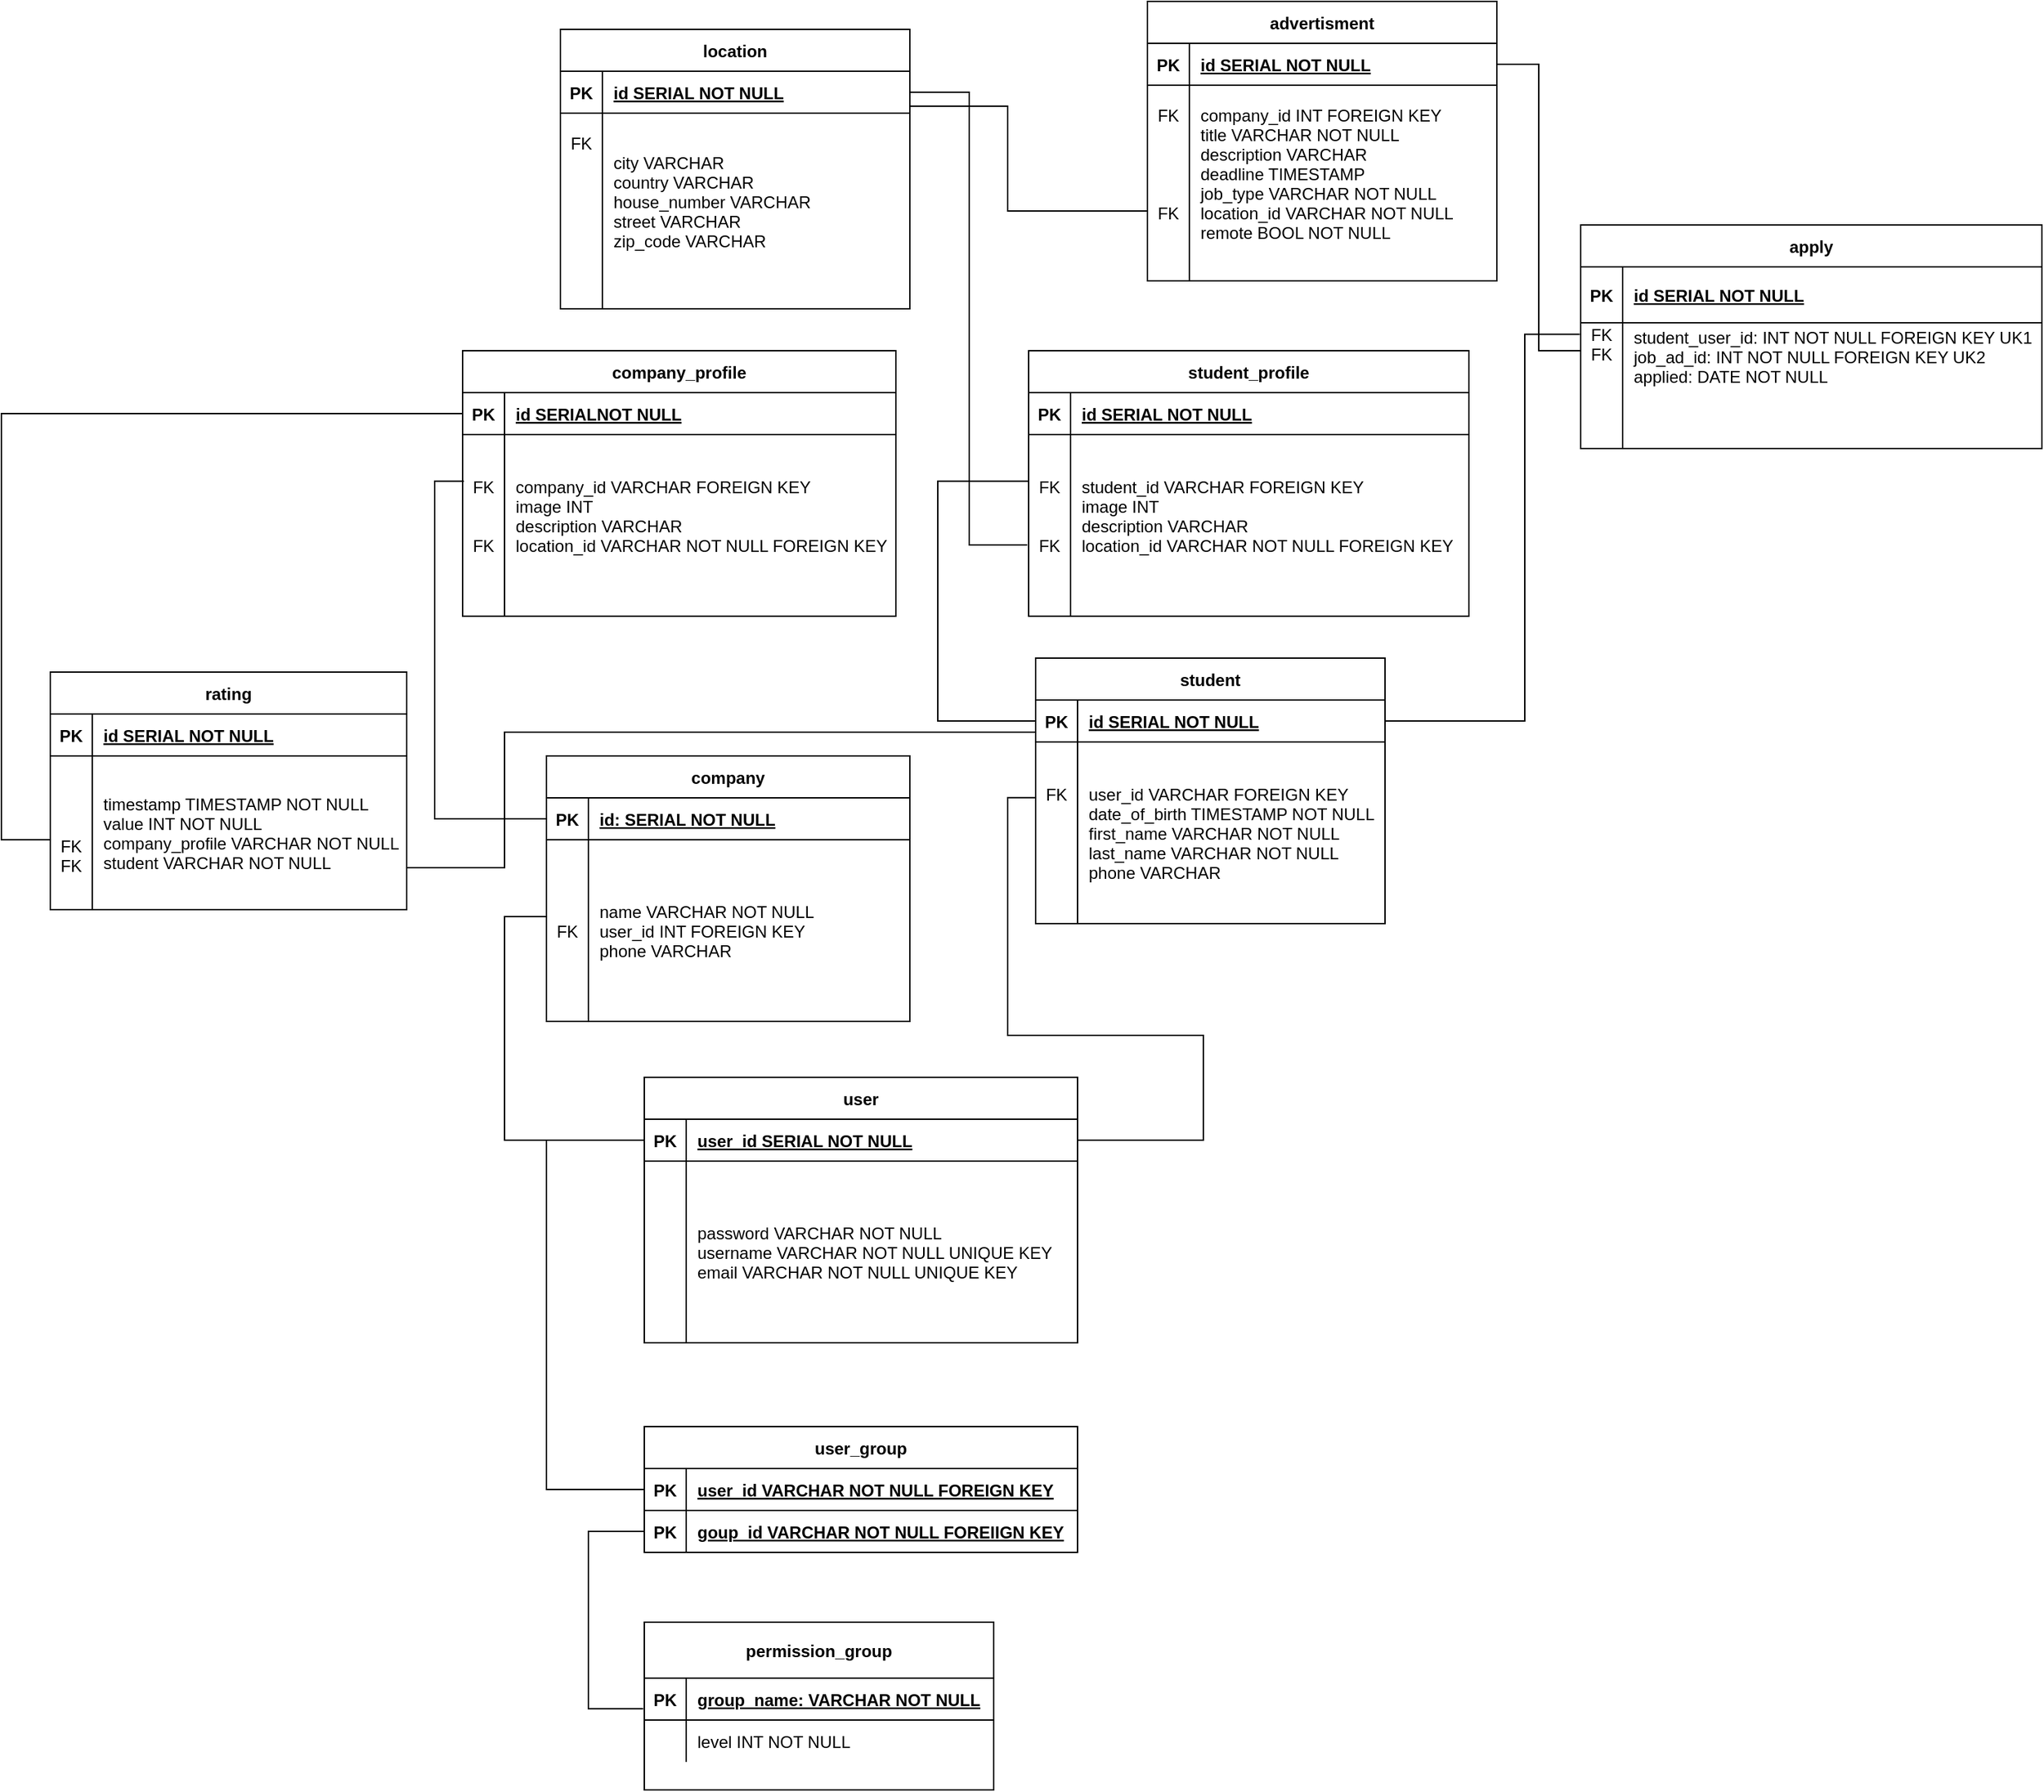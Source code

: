 <mxfile version="15.5.4" type="embed" pages="2"><diagram id="R2lEEEUBdFMjLlhIrx00" name="Logisch"><mxGraphModel dx="2671" dy="602" grid="1" gridSize="10" guides="1" tooltips="1" connect="1" arrows="1" fold="1" page="1" pageScale="1" pageWidth="850" pageHeight="1100" math="0" shadow="0" extFonts="Permanent Marker^https://fonts.googleapis.com/css?family=Permanent+Marker"><root><mxCell id="0"/><mxCell id="1" parent="0"/><mxCell id="oCtHquc3aqy1SS7fhUfA-3" value="advertisment" style="shape=table;startSize=30;container=1;collapsible=1;childLayout=tableLayout;fixedRows=1;rowLines=0;fontStyle=1;align=center;resizeLast=1;" parent="1" vertex="1"><mxGeometry x="-490" y="140" width="250" height="200" as="geometry"/></mxCell><mxCell id="oCtHquc3aqy1SS7fhUfA-4" value="" style="shape=partialRectangle;collapsible=0;dropTarget=0;pointerEvents=0;fillColor=none;points=[[0,0.5],[1,0.5]];portConstraint=eastwest;top=0;left=0;right=0;bottom=1;" parent="oCtHquc3aqy1SS7fhUfA-3" vertex="1"><mxGeometry y="30" width="250" height="30" as="geometry"/></mxCell><mxCell id="oCtHquc3aqy1SS7fhUfA-5" value="PK" style="shape=partialRectangle;overflow=hidden;connectable=0;fillColor=none;top=0;left=0;bottom=0;right=0;fontStyle=1;" parent="oCtHquc3aqy1SS7fhUfA-4" vertex="1"><mxGeometry width="30" height="30" as="geometry"><mxRectangle width="30" height="30" as="alternateBounds"/></mxGeometry></mxCell><mxCell id="oCtHquc3aqy1SS7fhUfA-6" value="id SERIAL NOT NULL" style="shape=partialRectangle;overflow=hidden;connectable=0;fillColor=none;top=0;left=0;bottom=0;right=0;align=left;spacingLeft=6;fontStyle=5;" parent="oCtHquc3aqy1SS7fhUfA-4" vertex="1"><mxGeometry x="30" width="220" height="30" as="geometry"><mxRectangle width="220" height="30" as="alternateBounds"/></mxGeometry></mxCell><mxCell id="oCtHquc3aqy1SS7fhUfA-7" value="" style="shape=partialRectangle;collapsible=0;dropTarget=0;pointerEvents=0;fillColor=none;points=[[0,0.5],[1,0.5]];portConstraint=eastwest;top=0;left=0;right=0;bottom=0;" parent="oCtHquc3aqy1SS7fhUfA-3" vertex="1"><mxGeometry y="60" width="250" height="140" as="geometry"/></mxCell><mxCell id="oCtHquc3aqy1SS7fhUfA-8" value="FK&#10;&#10;&#10;&#10;&#10;FK&#10;&#10;" style="shape=partialRectangle;overflow=hidden;connectable=0;fillColor=none;top=0;left=0;bottom=0;right=0;" parent="oCtHquc3aqy1SS7fhUfA-7" vertex="1"><mxGeometry width="30" height="140" as="geometry"><mxRectangle width="30" height="140" as="alternateBounds"/></mxGeometry></mxCell><mxCell id="oCtHquc3aqy1SS7fhUfA-9" value="company_id INT FOREIGN KEY&#10;title VARCHAR NOT NULL&#10;description VARCHAR&#10;deadline TIMESTAMP&#10;job_type VARCHAR NOT NULL&#10;location_id VARCHAR NOT NULL&#10;remote BOOL NOT NULL&#10;" style="shape=partialRectangle;overflow=hidden;connectable=0;fillColor=none;top=0;left=0;bottom=0;right=0;align=left;spacingLeft=6;" parent="oCtHquc3aqy1SS7fhUfA-7" vertex="1"><mxGeometry x="30" width="220" height="140" as="geometry"><mxRectangle width="220" height="140" as="alternateBounds"/></mxGeometry></mxCell><mxCell id="oCtHquc3aqy1SS7fhUfA-12" value="company_profile" style="shape=table;startSize=30;container=1;collapsible=1;childLayout=tableLayout;fixedRows=1;rowLines=0;fontStyle=1;align=center;resizeLast=1;" parent="1" vertex="1"><mxGeometry x="-980" y="390" width="310" height="190" as="geometry"/></mxCell><mxCell id="oCtHquc3aqy1SS7fhUfA-13" value="" style="shape=partialRectangle;collapsible=0;dropTarget=0;pointerEvents=0;fillColor=none;points=[[0,0.5],[1,0.5]];portConstraint=eastwest;top=0;left=0;right=0;bottom=1;" parent="oCtHquc3aqy1SS7fhUfA-12" vertex="1"><mxGeometry y="30" width="310" height="30" as="geometry"/></mxCell><mxCell id="oCtHquc3aqy1SS7fhUfA-14" value="PK" style="shape=partialRectangle;overflow=hidden;connectable=0;fillColor=none;top=0;left=0;bottom=0;right=0;fontStyle=1;" parent="oCtHquc3aqy1SS7fhUfA-13" vertex="1"><mxGeometry width="30" height="30" as="geometry"><mxRectangle width="30" height="30" as="alternateBounds"/></mxGeometry></mxCell><mxCell id="oCtHquc3aqy1SS7fhUfA-15" value="id SERIALNOT NULL" style="shape=partialRectangle;overflow=hidden;connectable=0;fillColor=none;top=0;left=0;bottom=0;right=0;align=left;spacingLeft=6;fontStyle=5;" parent="oCtHquc3aqy1SS7fhUfA-13" vertex="1"><mxGeometry x="30" width="280" height="30" as="geometry"><mxRectangle width="280" height="30" as="alternateBounds"/></mxGeometry></mxCell><mxCell id="oCtHquc3aqy1SS7fhUfA-16" value="" style="shape=partialRectangle;collapsible=0;dropTarget=0;pointerEvents=0;fillColor=none;points=[[0,0.5],[1,0.5]];portConstraint=eastwest;top=0;left=0;right=0;bottom=0;" parent="oCtHquc3aqy1SS7fhUfA-12" vertex="1"><mxGeometry y="60" width="310" height="130" as="geometry"/></mxCell><mxCell id="oCtHquc3aqy1SS7fhUfA-17" value="FK&#10;&#10;&#10;FK&#10;" style="shape=partialRectangle;overflow=hidden;connectable=0;fillColor=none;top=0;left=0;bottom=0;right=0;" parent="oCtHquc3aqy1SS7fhUfA-16" vertex="1"><mxGeometry width="30" height="130" as="geometry"><mxRectangle width="30" height="130" as="alternateBounds"/></mxGeometry></mxCell><mxCell id="oCtHquc3aqy1SS7fhUfA-18" value="company_id VARCHAR FOREIGN KEY&#10;image INT&#10;description VARCHAR &#10;location_id VARCHAR NOT NULL FOREIGN KEY &#10;" style="shape=partialRectangle;overflow=hidden;connectable=0;fillColor=none;top=0;left=0;bottom=0;right=0;align=left;spacingLeft=6;fontStyle=0" parent="oCtHquc3aqy1SS7fhUfA-16" vertex="1"><mxGeometry x="30" width="280" height="130" as="geometry"><mxRectangle width="280" height="130" as="alternateBounds"/></mxGeometry></mxCell><mxCell id="39" style="edgeStyle=orthogonalEdgeStyle;rounded=0;orthogonalLoop=1;jettySize=auto;html=1;endArrow=none;endFill=0;exitX=0;exitY=0.5;exitDx=0;exitDy=0;entryX=-0.001;entryY=0.257;entryDx=0;entryDy=0;entryPerimeter=0;" parent="1" source="7" target="24" edge="1"><mxGeometry relative="1" as="geometry"><Array as="points"><mxPoint x="-640" y="655"/><mxPoint x="-640" y="483"/></Array></mxGeometry></mxCell><mxCell id="6" value="student" style="shape=table;startSize=30;container=1;collapsible=1;childLayout=tableLayout;fixedRows=1;rowLines=0;fontStyle=1;align=center;resizeLast=1;" parent="1" vertex="1"><mxGeometry x="-570" y="610" width="250" height="190" as="geometry"/></mxCell><mxCell id="7" value="" style="shape=partialRectangle;collapsible=0;dropTarget=0;pointerEvents=0;fillColor=none;points=[[0,0.5],[1,0.5]];portConstraint=eastwest;top=0;left=0;right=0;bottom=1;" parent="6" vertex="1"><mxGeometry y="30" width="250" height="30" as="geometry"/></mxCell><mxCell id="8" value="PK" style="shape=partialRectangle;overflow=hidden;connectable=0;fillColor=none;top=0;left=0;bottom=0;right=0;fontStyle=1;" parent="7" vertex="1"><mxGeometry width="30" height="30" as="geometry"><mxRectangle width="30" height="30" as="alternateBounds"/></mxGeometry></mxCell><mxCell id="9" value="id SERIAL NOT NULL" style="shape=partialRectangle;overflow=hidden;connectable=0;fillColor=none;top=0;left=0;bottom=0;right=0;align=left;spacingLeft=6;fontStyle=5;" parent="7" vertex="1"><mxGeometry x="30" width="220" height="30" as="geometry"><mxRectangle width="220" height="30" as="alternateBounds"/></mxGeometry></mxCell><mxCell id="10" value="" style="shape=partialRectangle;collapsible=0;dropTarget=0;pointerEvents=0;fillColor=none;points=[[0,0.5],[1,0.5]];portConstraint=eastwest;top=0;left=0;right=0;bottom=0;" parent="6" vertex="1"><mxGeometry y="60" width="250" height="130" as="geometry"/></mxCell><mxCell id="11" value="FK&#10;&#10;&#10;&#10;" style="shape=partialRectangle;overflow=hidden;connectable=0;fillColor=none;top=0;left=0;bottom=0;right=0;" parent="10" vertex="1"><mxGeometry width="30" height="130" as="geometry"><mxRectangle width="30" height="130" as="alternateBounds"/></mxGeometry></mxCell><mxCell id="12" value="user_id VARCHAR FOREIGN KEY&#10;date_of_birth TIMESTAMP NOT NULL&#10;first_name VARCHAR NOT NULL&#10;last_name VARCHAR NOT NULL&#10;phone VARCHAR" style="shape=partialRectangle;overflow=hidden;connectable=0;fillColor=none;top=0;left=0;bottom=0;right=0;align=left;spacingLeft=6;" parent="10" vertex="1"><mxGeometry x="30" width="220" height="130" as="geometry"><mxRectangle width="220" height="130" as="alternateBounds"/></mxGeometry></mxCell><mxCell id="40" style="edgeStyle=orthogonalEdgeStyle;rounded=0;orthogonalLoop=1;jettySize=auto;html=1;endArrow=none;endFill=0;entryX=0.003;entryY=0.257;entryDx=0;entryDy=0;entryPerimeter=0;" parent="1" source="14" target="oCtHquc3aqy1SS7fhUfA-16" edge="1"><mxGeometry relative="1" as="geometry"><Array as="points"/><mxPoint x="-320" y="200" as="targetPoint"/></mxGeometry></mxCell><mxCell id="13" value="company" style="shape=table;startSize=30;container=1;collapsible=1;childLayout=tableLayout;fixedRows=1;rowLines=0;fontStyle=1;align=center;resizeLast=1;" parent="1" vertex="1"><mxGeometry x="-920" y="680" width="260" height="190" as="geometry"/></mxCell><mxCell id="14" value="" style="shape=partialRectangle;collapsible=0;dropTarget=0;pointerEvents=0;fillColor=none;points=[[0,0.5],[1,0.5]];portConstraint=eastwest;top=0;left=0;right=0;bottom=1;" parent="13" vertex="1"><mxGeometry y="30" width="260" height="30" as="geometry"/></mxCell><mxCell id="15" value="PK" style="shape=partialRectangle;overflow=hidden;connectable=0;fillColor=none;top=0;left=0;bottom=0;right=0;fontStyle=1;" parent="14" vertex="1"><mxGeometry width="30" height="30" as="geometry"><mxRectangle width="30" height="30" as="alternateBounds"/></mxGeometry></mxCell><mxCell id="16" value="id: SERIAL NOT NULL" style="shape=partialRectangle;overflow=hidden;connectable=0;fillColor=none;top=0;left=0;bottom=0;right=0;align=left;spacingLeft=6;fontStyle=5;" parent="14" vertex="1"><mxGeometry x="30" width="230" height="30" as="geometry"><mxRectangle width="230" height="30" as="alternateBounds"/></mxGeometry></mxCell><mxCell id="17" value="" style="shape=partialRectangle;collapsible=0;dropTarget=0;pointerEvents=0;fillColor=none;points=[[0,0.5],[1,0.5]];portConstraint=eastwest;top=0;left=0;right=0;bottom=0;" parent="13" vertex="1"><mxGeometry y="60" width="260" height="130" as="geometry"/></mxCell><mxCell id="18" value="FK" style="shape=partialRectangle;overflow=hidden;connectable=0;fillColor=none;top=0;left=0;bottom=0;right=0;" parent="17" vertex="1"><mxGeometry width="30" height="130" as="geometry"><mxRectangle width="30" height="130" as="alternateBounds"/></mxGeometry></mxCell><mxCell id="19" value="name VARCHAR NOT NULL&#10;user_id INT FOREIGN KEY&#10;phone VARCHAR" style="shape=partialRectangle;overflow=hidden;connectable=0;fillColor=none;top=0;left=0;bottom=0;right=0;align=left;spacingLeft=6;" parent="17" vertex="1"><mxGeometry x="30" width="230" height="130" as="geometry"><mxRectangle width="230" height="130" as="alternateBounds"/></mxGeometry></mxCell><mxCell id="20" value="student_profile" style="shape=table;startSize=30;container=1;collapsible=1;childLayout=tableLayout;fixedRows=1;rowLines=0;fontStyle=1;align=center;resizeLast=1;" parent="1" vertex="1"><mxGeometry x="-575" y="390" width="315" height="190" as="geometry"/></mxCell><mxCell id="21" value="" style="shape=partialRectangle;collapsible=0;dropTarget=0;pointerEvents=0;fillColor=none;points=[[0,0.5],[1,0.5]];portConstraint=eastwest;top=0;left=0;right=0;bottom=1;" parent="20" vertex="1"><mxGeometry y="30" width="315" height="30" as="geometry"/></mxCell><mxCell id="22" value="PK" style="shape=partialRectangle;overflow=hidden;connectable=0;fillColor=none;top=0;left=0;bottom=0;right=0;fontStyle=1;" parent="21" vertex="1"><mxGeometry width="30" height="30" as="geometry"><mxRectangle width="30" height="30" as="alternateBounds"/></mxGeometry></mxCell><mxCell id="23" value="id SERIAL NOT NULL" style="shape=partialRectangle;overflow=hidden;connectable=0;fillColor=none;top=0;left=0;bottom=0;right=0;align=left;spacingLeft=6;fontStyle=5;" parent="21" vertex="1"><mxGeometry x="30" width="285" height="30" as="geometry"><mxRectangle width="285" height="30" as="alternateBounds"/></mxGeometry></mxCell><mxCell id="24" value="" style="shape=partialRectangle;collapsible=0;dropTarget=0;pointerEvents=0;fillColor=none;points=[[0,0.5],[1,0.5]];portConstraint=eastwest;top=0;left=0;right=0;bottom=0;" parent="20" vertex="1"><mxGeometry y="60" width="315" height="130" as="geometry"/></mxCell><mxCell id="25" value="FK&#10;&#10;&#10;FK&#10;" style="shape=partialRectangle;overflow=hidden;connectable=0;fillColor=none;top=0;left=0;bottom=0;right=0;" parent="24" vertex="1"><mxGeometry width="30" height="130" as="geometry"><mxRectangle width="30" height="130" as="alternateBounds"/></mxGeometry></mxCell><mxCell id="26" value="student_id VARCHAR FOREIGN KEY&#10;image INT&#10;description VARCHAR &#10;location_id VARCHAR NOT NULL FOREIGN KEY&#10;" style="shape=partialRectangle;overflow=hidden;connectable=0;fillColor=none;top=0;left=0;bottom=0;right=0;align=left;spacingLeft=6;" parent="24" vertex="1"><mxGeometry x="30" width="285" height="130" as="geometry"><mxRectangle width="285" height="130" as="alternateBounds"/></mxGeometry></mxCell><mxCell id="36" style="edgeStyle=orthogonalEdgeStyle;rounded=0;orthogonalLoop=1;jettySize=auto;html=1;endArrow=none;endFill=0;" parent="1" source="28" target="y5CUCEXgKgvH5bJ2dIs5-42" edge="1"><mxGeometry relative="1" as="geometry"><Array as="points"><mxPoint x="-920" y="1205"/><mxPoint x="-920" y="955"/></Array></mxGeometry></mxCell><mxCell id="27" value="user_group" style="shape=table;startSize=30;container=1;collapsible=1;childLayout=tableLayout;fixedRows=1;rowLines=0;fontStyle=1;align=center;resizeLast=1;" parent="1" vertex="1"><mxGeometry x="-850" y="1160" width="310" height="90" as="geometry"/></mxCell><mxCell id="28" value="" style="shape=partialRectangle;collapsible=0;dropTarget=0;pointerEvents=0;fillColor=none;points=[[0,0.5],[1,0.5]];portConstraint=eastwest;top=0;left=0;right=0;bottom=1;" parent="27" vertex="1"><mxGeometry y="30" width="310" height="30" as="geometry"/></mxCell><mxCell id="29" value="PK" style="shape=partialRectangle;overflow=hidden;connectable=0;fillColor=none;top=0;left=0;bottom=0;right=0;fontStyle=1;" parent="28" vertex="1"><mxGeometry width="30" height="30" as="geometry"><mxRectangle width="30" height="30" as="alternateBounds"/></mxGeometry></mxCell><mxCell id="30" value="user_id VARCHAR NOT NULL FOREIGN KEY" style="shape=partialRectangle;overflow=hidden;connectable=0;fillColor=none;top=0;left=0;bottom=0;right=0;align=left;spacingLeft=6;fontStyle=5;" parent="28" vertex="1"><mxGeometry x="30" width="280" height="30" as="geometry"><mxRectangle width="280" height="30" as="alternateBounds"/></mxGeometry></mxCell><mxCell id="31" value="" style="shape=partialRectangle;collapsible=0;dropTarget=0;pointerEvents=0;fillColor=none;points=[[0,0.5],[1,0.5]];portConstraint=eastwest;top=0;left=0;right=0;bottom=0;" parent="27" vertex="1"><mxGeometry y="60" width="310" height="30" as="geometry"/></mxCell><mxCell id="32" value="PK" style="shape=partialRectangle;overflow=hidden;connectable=0;fillColor=none;top=0;left=0;bottom=0;right=0;fontStyle=1" parent="31" vertex="1"><mxGeometry width="30" height="30" as="geometry"><mxRectangle width="30" height="30" as="alternateBounds"/></mxGeometry></mxCell><mxCell id="33" value="goup_id VARCHAR NOT NULL FOREIIGN KEY" style="shape=partialRectangle;overflow=hidden;connectable=0;fillColor=none;top=0;left=0;bottom=0;right=0;align=left;spacingLeft=6;fontStyle=5" parent="31" vertex="1"><mxGeometry x="30" width="280" height="30" as="geometry"><mxRectangle width="280" height="30" as="alternateBounds"/></mxGeometry></mxCell><mxCell id="50" style="edgeStyle=orthogonalEdgeStyle;html=1;endArrow=none;endFill=0;exitX=0;exitY=0.5;exitDx=0;exitDy=0;entryX=0;entryY=0.5;entryDx=0;entryDy=0;rounded=0;" parent="1" source="y5CUCEXgKgvH5bJ2dIs5-42" target="17" edge="1"><mxGeometry relative="1" as="geometry"><mxPoint x="-787" y="920" as="sourcePoint"/><mxPoint x="-787" y="850" as="targetPoint"/><Array as="points"><mxPoint x="-950" y="955"/><mxPoint x="-950" y="795"/></Array></mxGeometry></mxCell><mxCell id="y5CUCEXgKgvH5bJ2dIs5-41" value="user" style="shape=table;startSize=30;container=1;collapsible=1;childLayout=tableLayout;fixedRows=1;rowLines=0;fontStyle=1;align=center;resizeLast=1;" parent="1" vertex="1"><mxGeometry x="-850" y="910" width="310" height="190" as="geometry"/></mxCell><mxCell id="y5CUCEXgKgvH5bJ2dIs5-42" value="" style="shape=partialRectangle;collapsible=0;dropTarget=0;pointerEvents=0;fillColor=none;points=[[0,0.5],[1,0.5]];portConstraint=eastwest;top=0;left=0;right=0;bottom=1;" parent="y5CUCEXgKgvH5bJ2dIs5-41" vertex="1"><mxGeometry y="30" width="310" height="30" as="geometry"/></mxCell><mxCell id="y5CUCEXgKgvH5bJ2dIs5-43" value="PK" style="shape=partialRectangle;overflow=hidden;connectable=0;fillColor=none;top=0;left=0;bottom=0;right=0;fontStyle=1;" parent="y5CUCEXgKgvH5bJ2dIs5-42" vertex="1"><mxGeometry width="30" height="30" as="geometry"><mxRectangle width="30" height="30" as="alternateBounds"/></mxGeometry></mxCell><mxCell id="y5CUCEXgKgvH5bJ2dIs5-44" value="user_id SERIAL NOT NULL" style="shape=partialRectangle;overflow=hidden;connectable=0;fillColor=none;top=0;left=0;bottom=0;right=0;align=left;spacingLeft=6;fontStyle=5;" parent="y5CUCEXgKgvH5bJ2dIs5-42" vertex="1"><mxGeometry x="30" width="280" height="30" as="geometry"><mxRectangle width="280" height="30" as="alternateBounds"/></mxGeometry></mxCell><mxCell id="y5CUCEXgKgvH5bJ2dIs5-45" value="" style="shape=partialRectangle;collapsible=0;dropTarget=0;pointerEvents=0;fillColor=none;points=[[0,0.5],[1,0.5]];portConstraint=eastwest;top=0;left=0;right=0;bottom=0;" parent="y5CUCEXgKgvH5bJ2dIs5-41" vertex="1"><mxGeometry y="60" width="310" height="130" as="geometry"/></mxCell><mxCell id="y5CUCEXgKgvH5bJ2dIs5-46" value="" style="shape=partialRectangle;overflow=hidden;connectable=0;fillColor=none;top=0;left=0;bottom=0;right=0;" parent="y5CUCEXgKgvH5bJ2dIs5-45" vertex="1"><mxGeometry width="30" height="130" as="geometry"><mxRectangle width="30" height="130" as="alternateBounds"/></mxGeometry></mxCell><mxCell id="y5CUCEXgKgvH5bJ2dIs5-47" value="password VARCHAR NOT NULL&#10;username VARCHAR NOT NULL UNIQUE KEY&#10;email VARCHAR NOT NULL UNIQUE KEY" style="shape=partialRectangle;overflow=hidden;connectable=0;fillColor=none;top=0;left=0;bottom=0;right=0;align=left;spacingLeft=6;" parent="y5CUCEXgKgvH5bJ2dIs5-45" vertex="1"><mxGeometry x="30" width="280" height="130" as="geometry"><mxRectangle width="280" height="130" as="alternateBounds"/></mxGeometry></mxCell><mxCell id="42" value="permission_group" style="shape=table;startSize=40;container=1;collapsible=1;childLayout=tableLayout;fixedRows=1;rowLines=0;fontStyle=1;align=center;resizeLast=1;" parent="1" vertex="1"><mxGeometry x="-850" y="1300" width="250" height="120" as="geometry"/></mxCell><mxCell id="43" value="" style="shape=partialRectangle;collapsible=0;dropTarget=0;pointerEvents=0;fillColor=none;points=[[0,0.5],[1,0.5]];portConstraint=eastwest;top=0;left=0;right=0;bottom=1;" parent="42" vertex="1"><mxGeometry y="40" width="250" height="30" as="geometry"/></mxCell><mxCell id="44" value="PK" style="shape=partialRectangle;overflow=hidden;connectable=0;fillColor=none;top=0;left=0;bottom=0;right=0;fontStyle=1;" parent="43" vertex="1"><mxGeometry width="30" height="30" as="geometry"><mxRectangle width="30" height="30" as="alternateBounds"/></mxGeometry></mxCell><mxCell id="45" value="group_name: VARCHAR NOT NULL" style="shape=partialRectangle;overflow=hidden;connectable=0;fillColor=none;top=0;left=0;bottom=0;right=0;align=left;spacingLeft=6;fontStyle=5;" parent="43" vertex="1"><mxGeometry x="30" width="220" height="30" as="geometry"><mxRectangle width="220" height="30" as="alternateBounds"/></mxGeometry></mxCell><mxCell id="46" value="" style="shape=partialRectangle;collapsible=0;dropTarget=0;pointerEvents=0;fillColor=none;points=[[0,0.5],[1,0.5]];portConstraint=eastwest;top=0;left=0;right=0;bottom=0;" parent="42" vertex="1"><mxGeometry y="70" width="250" height="30" as="geometry"/></mxCell><mxCell id="47" value="" style="shape=partialRectangle;overflow=hidden;connectable=0;fillColor=none;top=0;left=0;bottom=0;right=0;fontStyle=1" parent="46" vertex="1"><mxGeometry width="30" height="30" as="geometry"><mxRectangle width="30" height="30" as="alternateBounds"/></mxGeometry></mxCell><mxCell id="48" value="level INT NOT NULL" style="shape=partialRectangle;overflow=hidden;connectable=0;fillColor=none;top=0;left=0;bottom=0;right=0;align=left;spacingLeft=6;fontStyle=0" parent="46" vertex="1"><mxGeometry x="30" width="220" height="30" as="geometry"><mxRectangle width="220" height="30" as="alternateBounds"/></mxGeometry></mxCell><mxCell id="52" style="edgeStyle=orthogonalEdgeStyle;rounded=0;orthogonalLoop=1;jettySize=auto;html=1;endArrow=none;endFill=0;entryX=0.002;entryY=0.307;entryDx=0;entryDy=0;entryPerimeter=0;" parent="1" source="y5CUCEXgKgvH5bJ2dIs5-42" target="10" edge="1"><mxGeometry relative="1" as="geometry"><Array as="points"><mxPoint x="-450" y="955"/><mxPoint x="-450" y="880"/><mxPoint x="-590" y="880"/><mxPoint x="-590" y="710"/></Array><mxPoint x="-710" y="590" as="targetPoint"/><mxPoint x="-710" y="670" as="sourcePoint"/></mxGeometry></mxCell><mxCell id="53" value="location" style="shape=table;startSize=30;container=1;collapsible=1;childLayout=tableLayout;fixedRows=1;rowLines=0;fontStyle=1;align=center;resizeLast=1;" parent="1" vertex="1"><mxGeometry x="-910" y="160" width="250" height="200" as="geometry"/></mxCell><mxCell id="54" value="" style="shape=partialRectangle;collapsible=0;dropTarget=0;pointerEvents=0;fillColor=none;points=[[0,0.5],[1,0.5]];portConstraint=eastwest;top=0;left=0;right=0;bottom=1;" parent="53" vertex="1"><mxGeometry y="30" width="250" height="30" as="geometry"/></mxCell><mxCell id="55" value="PK" style="shape=partialRectangle;overflow=hidden;connectable=0;fillColor=none;top=0;left=0;bottom=0;right=0;fontStyle=1;" parent="54" vertex="1"><mxGeometry width="30" height="30" as="geometry"><mxRectangle width="30" height="30" as="alternateBounds"/></mxGeometry></mxCell><mxCell id="56" value="id SERIAL NOT NULL" style="shape=partialRectangle;overflow=hidden;connectable=0;fillColor=none;top=0;left=0;bottom=0;right=0;align=left;spacingLeft=6;fontStyle=5;" parent="54" vertex="1"><mxGeometry x="30" width="220" height="30" as="geometry"><mxRectangle width="220" height="30" as="alternateBounds"/></mxGeometry></mxCell><mxCell id="57" value="" style="shape=partialRectangle;collapsible=0;dropTarget=0;pointerEvents=0;fillColor=none;points=[[0,0.5],[1,0.5]];portConstraint=eastwest;top=0;left=0;right=0;bottom=0;" parent="53" vertex="1"><mxGeometry y="60" width="250" height="140" as="geometry"/></mxCell><mxCell id="58" value="FK&#10;&#10;&#10;&#10;&#10;&#10;&#10;" style="shape=partialRectangle;overflow=hidden;connectable=0;fillColor=none;top=0;left=0;bottom=0;right=0;" parent="57" vertex="1"><mxGeometry width="30" height="140" as="geometry"><mxRectangle width="30" height="140" as="alternateBounds"/></mxGeometry></mxCell><mxCell id="59" value="city VARCHAR&#10;country VARCHAR&#10;house_number VARCHAR&#10;street VARCHAR&#10;zip_code VARCHAR&#10;" style="shape=partialRectangle;overflow=hidden;connectable=0;fillColor=none;top=0;left=0;bottom=0;right=0;align=left;spacingLeft=6;" parent="57" vertex="1"><mxGeometry x="30" width="220" height="140" as="geometry"><mxRectangle width="220" height="140" as="alternateBounds"/></mxGeometry></mxCell><mxCell id="60" style="edgeStyle=orthogonalEdgeStyle;rounded=0;orthogonalLoop=1;jettySize=auto;html=1;startArrow=none;startFill=0;endArrow=none;endFill=0;exitX=0;exitY=0.75;exitDx=0;exitDy=0;entryX=1;entryY=0.5;entryDx=0;entryDy=0;" parent="1" source="oCtHquc3aqy1SS7fhUfA-3" target="54" edge="1"><mxGeometry relative="1" as="geometry"><Array as="points"><mxPoint x="-590" y="290"/><mxPoint x="-590" y="215"/><mxPoint x="-660" y="215"/></Array><mxPoint x="-435" y="400" as="sourcePoint"/><mxPoint x="-435" y="380" as="targetPoint"/></mxGeometry></mxCell><mxCell id="iVBplkfMKlT2nkF5sdp4-62" style="edgeStyle=orthogonalEdgeStyle;rounded=0;orthogonalLoop=1;jettySize=auto;html=1;entryX=-0.003;entryY=0.608;entryDx=0;entryDy=0;entryPerimeter=0;endArrow=none;endFill=0;exitX=1;exitY=0.5;exitDx=0;exitDy=0;" parent="1" source="54" target="24" edge="1"><mxGeometry relative="1" as="geometry"/></mxCell><mxCell id="iVBplkfMKlT2nkF5sdp4-63" value="apply" style="shape=table;startSize=30;container=1;collapsible=1;childLayout=tableLayout;fixedRows=1;rowLines=0;fontStyle=1;align=center;resizeLast=1;" parent="1" vertex="1"><mxGeometry x="-180" y="300" width="330" height="160" as="geometry"/></mxCell><mxCell id="iVBplkfMKlT2nkF5sdp4-64" value="" style="shape=partialRectangle;collapsible=0;dropTarget=0;pointerEvents=0;fillColor=none;points=[[0,0.5],[1,0.5]];portConstraint=eastwest;top=0;left=0;right=0;bottom=1;" parent="iVBplkfMKlT2nkF5sdp4-63" vertex="1"><mxGeometry y="30" width="330" height="40" as="geometry"/></mxCell><mxCell id="iVBplkfMKlT2nkF5sdp4-65" value="PK" style="shape=partialRectangle;overflow=hidden;connectable=0;fillColor=none;top=0;left=0;bottom=0;right=0;fontStyle=1;" parent="iVBplkfMKlT2nkF5sdp4-64" vertex="1"><mxGeometry width="30" height="40" as="geometry"><mxRectangle width="30" height="40" as="alternateBounds"/></mxGeometry></mxCell><mxCell id="iVBplkfMKlT2nkF5sdp4-66" value="id SERIAL NOT NULL" style="shape=partialRectangle;overflow=hidden;connectable=0;fillColor=none;top=0;left=0;bottom=0;right=0;align=left;spacingLeft=6;fontStyle=5;" parent="iVBplkfMKlT2nkF5sdp4-64" vertex="1"><mxGeometry x="30" width="300" height="40" as="geometry"><mxRectangle width="300" height="40" as="alternateBounds"/></mxGeometry></mxCell><mxCell id="iVBplkfMKlT2nkF5sdp4-67" value="" style="shape=partialRectangle;collapsible=0;dropTarget=0;pointerEvents=0;fillColor=none;points=[[0,0.5],[1,0.5]];portConstraint=eastwest;top=0;left=0;right=0;bottom=0;" parent="iVBplkfMKlT2nkF5sdp4-63" vertex="1"><mxGeometry y="70" width="330" height="90" as="geometry"/></mxCell><mxCell id="iVBplkfMKlT2nkF5sdp4-68" value="FK&#10;FK&#10;&#10;&#10;&#10;&#10;" style="shape=partialRectangle;overflow=hidden;connectable=0;fillColor=none;top=0;left=0;bottom=0;right=0;" parent="iVBplkfMKlT2nkF5sdp4-67" vertex="1"><mxGeometry width="30" height="90" as="geometry"><mxRectangle width="30" height="90" as="alternateBounds"/></mxGeometry></mxCell><mxCell id="iVBplkfMKlT2nkF5sdp4-69" value="student_user_id: INT NOT NULL FOREIGN KEY UK1&#10;job_ad_id: INT NOT NULL FOREIGN KEY UK2&#10;applied: DATE NOT NULL&#10;&#10;&#10;" style="shape=partialRectangle;overflow=hidden;connectable=0;fillColor=none;top=0;left=0;bottom=0;right=0;align=left;spacingLeft=6;fontStyle=0" parent="iVBplkfMKlT2nkF5sdp4-67" vertex="1"><mxGeometry x="30" width="300" height="90" as="geometry"><mxRectangle width="300" height="90" as="alternateBounds"/></mxGeometry></mxCell><mxCell id="-W2Q015IKFyVKp0I0z7p-60" style="edgeStyle=orthogonalEdgeStyle;rounded=0;orthogonalLoop=1;jettySize=auto;html=1;entryX=-0.002;entryY=0.091;entryDx=0;entryDy=0;entryPerimeter=0;endArrow=none;endFill=0;" parent="1" source="7" target="iVBplkfMKlT2nkF5sdp4-67" edge="1"><mxGeometry relative="1" as="geometry"><Array as="points"><mxPoint x="-220" y="655"/><mxPoint x="-220" y="378"/></Array></mxGeometry></mxCell><mxCell id="-W2Q015IKFyVKp0I0z7p-61" style="edgeStyle=orthogonalEdgeStyle;rounded=0;orthogonalLoop=1;jettySize=auto;html=1;endArrow=none;endFill=0;" parent="1" source="oCtHquc3aqy1SS7fhUfA-4" target="iVBplkfMKlT2nkF5sdp4-67" edge="1"><mxGeometry relative="1" as="geometry"><Array as="points"><mxPoint x="-210" y="185"/><mxPoint x="-210" y="390"/></Array></mxGeometry></mxCell><mxCell id="n9_tp1qEzfxkYx_4Npgm-60" style="edgeStyle=orthogonalEdgeStyle;rounded=0;orthogonalLoop=1;jettySize=auto;html=1;entryX=-0.003;entryY=0.729;entryDx=0;entryDy=0;entryPerimeter=0;endArrow=none;endFill=0;" edge="1" parent="1" source="31" target="43"><mxGeometry relative="1" as="geometry"><Array as="points"><mxPoint x="-890" y="1235"/><mxPoint x="-890" y="1362"/></Array></mxGeometry></mxCell><mxCell id="n9_tp1qEzfxkYx_4Npgm-61" value="rating" style="shape=table;startSize=30;container=1;collapsible=1;childLayout=tableLayout;fixedRows=1;rowLines=0;fontStyle=1;align=center;resizeLast=1;" vertex="1" parent="1"><mxGeometry x="-1275" y="620" width="255" height="170" as="geometry"/></mxCell><mxCell id="n9_tp1qEzfxkYx_4Npgm-62" value="" style="shape=partialRectangle;collapsible=0;dropTarget=0;pointerEvents=0;fillColor=none;points=[[0,0.5],[1,0.5]];portConstraint=eastwest;top=0;left=0;right=0;bottom=1;" vertex="1" parent="n9_tp1qEzfxkYx_4Npgm-61"><mxGeometry y="30" width="255" height="30" as="geometry"/></mxCell><mxCell id="n9_tp1qEzfxkYx_4Npgm-63" value="PK" style="shape=partialRectangle;overflow=hidden;connectable=0;fillColor=none;top=0;left=0;bottom=0;right=0;fontStyle=1;" vertex="1" parent="n9_tp1qEzfxkYx_4Npgm-62"><mxGeometry width="30" height="30" as="geometry"><mxRectangle width="30" height="30" as="alternateBounds"/></mxGeometry></mxCell><mxCell id="n9_tp1qEzfxkYx_4Npgm-64" value="id SERIAL NOT NULL" style="shape=partialRectangle;overflow=hidden;connectable=0;fillColor=none;top=0;left=0;bottom=0;right=0;align=left;spacingLeft=6;fontStyle=5;" vertex="1" parent="n9_tp1qEzfxkYx_4Npgm-62"><mxGeometry x="30" width="225" height="30" as="geometry"><mxRectangle width="225" height="30" as="alternateBounds"/></mxGeometry></mxCell><mxCell id="n9_tp1qEzfxkYx_4Npgm-65" value="" style="shape=partialRectangle;collapsible=0;dropTarget=0;pointerEvents=0;fillColor=none;points=[[0,0.5],[1,0.5]];portConstraint=eastwest;top=0;left=0;right=0;bottom=0;" vertex="1" parent="n9_tp1qEzfxkYx_4Npgm-61"><mxGeometry y="60" width="255" height="110" as="geometry"/></mxCell><mxCell id="n9_tp1qEzfxkYx_4Npgm-66" value="&#10;&#10;&#10;&#10;FK&#10;FK&#10;&#10;&#10;" style="shape=partialRectangle;overflow=hidden;connectable=0;fillColor=none;top=0;left=0;bottom=0;right=0;" vertex="1" parent="n9_tp1qEzfxkYx_4Npgm-65"><mxGeometry width="30" height="110" as="geometry"><mxRectangle width="30" height="110" as="alternateBounds"/></mxGeometry></mxCell><mxCell id="n9_tp1qEzfxkYx_4Npgm-67" value="timestamp TIMESTAMP NOT NULL&#10;value INT NOT NULL&#10;company_profile VARCHAR NOT NULL&#10;student VARCHAR NOT NULL" style="shape=partialRectangle;overflow=hidden;connectable=0;fillColor=none;top=0;left=0;bottom=0;right=0;align=left;spacingLeft=6;" vertex="1" parent="n9_tp1qEzfxkYx_4Npgm-65"><mxGeometry x="30" width="225" height="110" as="geometry"><mxRectangle width="225" height="110" as="alternateBounds"/></mxGeometry></mxCell><mxCell id="n9_tp1qEzfxkYx_4Npgm-71" style="rounded=0;orthogonalLoop=1;jettySize=auto;html=1;entryX=-0.001;entryY=0.767;entryDx=0;entryDy=0;entryPerimeter=0;endArrow=none;endFill=0;edgeStyle=orthogonalEdgeStyle;" edge="1" parent="1" source="n9_tp1qEzfxkYx_4Npgm-65" target="7"><mxGeometry relative="1" as="geometry"><Array as="points"><mxPoint x="-950" y="760"/><mxPoint x="-950" y="663"/></Array></mxGeometry></mxCell><mxCell id="n9_tp1qEzfxkYx_4Npgm-72" style="edgeStyle=orthogonalEdgeStyle;rounded=0;orthogonalLoop=1;jettySize=auto;html=1;endArrow=none;endFill=0;" edge="1" parent="1" source="n9_tp1qEzfxkYx_4Npgm-65" target="oCtHquc3aqy1SS7fhUfA-13"><mxGeometry relative="1" as="geometry"><Array as="points"><mxPoint x="-1310" y="740"/><mxPoint x="-1310" y="435"/></Array></mxGeometry></mxCell></root></mxGraphModel></diagram><diagram id="V4uwi5X2ksBb3gP0lLI-" name="Semantisch"><mxGraphModel dx="1165" dy="1822" grid="1" gridSize="10" guides="1" tooltips="1" connect="1" arrows="1" fold="1" page="1" pageScale="1" pageWidth="850" pageHeight="1100" math="0" shadow="0"><root><mxCell id="nWNUjF1E9qa1LFOPbgsn-0"/><mxCell id="nWNUjF1E9qa1LFOPbgsn-1" parent="nWNUjF1E9qa1LFOPbgsn-0"/><mxCell id="nWNUjF1E9qa1LFOPbgsn-2" style="edgeStyle=orthogonalEdgeStyle;rounded=0;orthogonalLoop=1;jettySize=auto;html=1;entryX=0;entryY=0.25;entryDx=0;entryDy=0;fontSize=12;endArrow=none;endFill=0;" parent="nWNUjF1E9qa1LFOPbgsn-1" source="nWNUjF1E9qa1LFOPbgsn-3" target="nWNUjF1E9qa1LFOPbgsn-23" edge="1"><mxGeometry relative="1" as="geometry"/></mxCell><mxCell id="nWNUjF1E9qa1LFOPbgsn-3" value="hat_PermissionGroup" style="shape=rhombus;perimeter=rhombusPerimeter;whiteSpace=wrap;html=1;align=center;" parent="nWNUjF1E9qa1LFOPbgsn-1" vertex="1"><mxGeometry x="550" y="72" width="160" height="60" as="geometry"/></mxCell><mxCell id="b_fLqj3lkS3d0FPj1qh8-7" style="edgeStyle=orthogonalEdgeStyle;rounded=0;orthogonalLoop=1;jettySize=auto;html=1;entryX=1;entryY=0.5;entryDx=0;entryDy=0;endArrow=none;endFill=0;" parent="nWNUjF1E9qa1LFOPbgsn-1" source="nWNUjF1E9qa1LFOPbgsn-5" target="b_fLqj3lkS3d0FPj1qh8-3" edge="1"><mxGeometry relative="1" as="geometry"><Array as="points"><mxPoint x="420" y="330"/></Array></mxGeometry></mxCell><mxCell id="b_fLqj3lkS3d0FPj1qh8-12" style="edgeStyle=orthogonalEdgeStyle;rounded=0;orthogonalLoop=1;jettySize=auto;html=1;entryX=0;entryY=0.5;entryDx=0;entryDy=0;endArrow=none;endFill=0;" parent="nWNUjF1E9qa1LFOPbgsn-1" source="nWNUjF1E9qa1LFOPbgsn-5" target="b_fLqj3lkS3d0FPj1qh8-6" edge="1"><mxGeometry relative="1" as="geometry"/></mxCell><mxCell id="nWNUjF1E9qa1LFOPbgsn-5" value="User" style="swimlane;fontStyle=0;childLayout=stackLayout;horizontal=1;startSize=26;horizontalStack=0;resizeParent=1;resizeParentMax=0;resizeLast=0;collapsible=1;marginBottom=0;align=center;fontSize=14;" parent="nWNUjF1E9qa1LFOPbgsn-1" vertex="1"><mxGeometry x="340" y="60" width="160" height="146" as="geometry"/></mxCell><mxCell id="nWNUjF1E9qa1LFOPbgsn-6" value="user_id: varchar" style="text;strokeColor=none;fillColor=none;spacingLeft=4;spacingRight=4;overflow=hidden;rotatable=0;points=[[0,0.5],[1,0.5]];portConstraint=eastwest;fontSize=12;fontStyle=4" parent="nWNUjF1E9qa1LFOPbgsn-5" vertex="1"><mxGeometry y="26" width="160" height="30" as="geometry"/></mxCell><mxCell id="nWNUjF1E9qa1LFOPbgsn-10" value="email: varchar" style="text;strokeColor=none;fillColor=none;spacingLeft=4;spacingRight=4;overflow=hidden;rotatable=0;points=[[0,0.5],[1,0.5]];portConstraint=eastwest;fontSize=12;" parent="nWNUjF1E9qa1LFOPbgsn-5" vertex="1"><mxGeometry y="56" width="160" height="30" as="geometry"/></mxCell><mxCell id="nWNUjF1E9qa1LFOPbgsn-12" value="password: varchar" style="text;strokeColor=none;fillColor=none;spacingLeft=4;spacingRight=4;overflow=hidden;rotatable=0;points=[[0,0.5],[1,0.5]];portConstraint=eastwest;fontSize=12;" parent="nWNUjF1E9qa1LFOPbgsn-5" vertex="1"><mxGeometry y="86" width="160" height="30" as="geometry"/></mxCell><mxCell id="nWNUjF1E9qa1LFOPbgsn-14" value="username: varchar" style="text;strokeColor=none;fillColor=none;spacingLeft=4;spacingRight=4;overflow=hidden;rotatable=0;points=[[0,0.5],[1,0.5]];portConstraint=eastwest;fontSize=12;" parent="nWNUjF1E9qa1LFOPbgsn-5" vertex="1"><mxGeometry y="116" width="160" height="30" as="geometry"/></mxCell><mxCell id="nWNUjF1E9qa1LFOPbgsn-23" value="Permission_Group" style="swimlane;fontStyle=0;childLayout=stackLayout;horizontal=1;startSize=26;horizontalStack=0;resizeParent=1;resizeParentMax=0;resizeLast=0;collapsible=1;marginBottom=0;align=center;fontSize=14;" parent="nWNUjF1E9qa1LFOPbgsn-1" vertex="1"><mxGeometry x="780" y="72" width="160" height="116" as="geometry"/></mxCell><mxCell id="nWNUjF1E9qa1LFOPbgsn-24" value="group_id: varchar" style="text;strokeColor=none;fillColor=none;spacingLeft=4;spacingRight=4;overflow=hidden;rotatable=0;points=[[0,0.5],[1,0.5]];portConstraint=eastwest;fontSize=12;fontStyle=4" parent="nWNUjF1E9qa1LFOPbgsn-23" vertex="1"><mxGeometry y="26" width="160" height="30" as="geometry"/></mxCell><mxCell id="VeuRT2V_BpshuTKpWbaz-12" value="group_name: varchar" style="text;strokeColor=none;fillColor=none;spacingLeft=4;spacingRight=4;overflow=hidden;rotatable=0;points=[[0,0.5],[1,0.5]];portConstraint=eastwest;fontSize=12;" parent="nWNUjF1E9qa1LFOPbgsn-23" vertex="1"><mxGeometry y="56" width="160" height="30" as="geometry"/></mxCell><mxCell id="nWNUjF1E9qa1LFOPbgsn-25" value="level: int" style="text;strokeColor=none;fillColor=none;spacingLeft=4;spacingRight=4;overflow=hidden;rotatable=0;points=[[0,0.5],[1,0.5]];portConstraint=eastwest;fontSize=12;" parent="nWNUjF1E9qa1LFOPbgsn-23" vertex="1"><mxGeometry y="86" width="160" height="30" as="geometry"/></mxCell><mxCell id="nWNUjF1E9qa1LFOPbgsn-26" style="edgeStyle=orthogonalEdgeStyle;rounded=0;orthogonalLoop=1;jettySize=auto;html=1;entryX=0;entryY=0.5;entryDx=0;entryDy=0;fontSize=12;endArrow=none;endFill=0;" parent="nWNUjF1E9qa1LFOPbgsn-1" source="nWNUjF1E9qa1LFOPbgsn-6" target="nWNUjF1E9qa1LFOPbgsn-3" edge="1"><mxGeometry relative="1" as="geometry"/></mxCell><mxCell id="nWNUjF1E9qa1LFOPbgsn-31" value="Advertisement" style="swimlane;fontStyle=0;childLayout=stackLayout;horizontal=1;startSize=26;horizontalStack=0;resizeParent=1;resizeParentMax=0;resizeLast=0;collapsible=1;marginBottom=0;align=center;fontSize=14;" parent="nWNUjF1E9qa1LFOPbgsn-1" vertex="1"><mxGeometry x="420" y="590" width="160" height="236" as="geometry"/></mxCell><mxCell id="nWNUjF1E9qa1LFOPbgsn-32" value="advertisement_id: varchar" style="text;strokeColor=none;fillColor=none;spacingLeft=4;spacingRight=4;overflow=hidden;rotatable=0;points=[[0,0.5],[1,0.5]];portConstraint=eastwest;fontSize=12;fontStyle=4" parent="nWNUjF1E9qa1LFOPbgsn-31" vertex="1"><mxGeometry y="26" width="160" height="30" as="geometry"/></mxCell><mxCell id="nWNUjF1E9qa1LFOPbgsn-33" value="title: varchar" style="text;strokeColor=none;fillColor=none;spacingLeft=4;spacingRight=4;overflow=hidden;rotatable=0;points=[[0,0.5],[1,0.5]];portConstraint=eastwest;fontSize=12;" parent="nWNUjF1E9qa1LFOPbgsn-31" vertex="1"><mxGeometry y="56" width="160" height="30" as="geometry"/></mxCell><mxCell id="nWNUjF1E9qa1LFOPbgsn-34" value="description: varchar" style="text;strokeColor=none;fillColor=none;spacingLeft=4;spacingRight=4;overflow=hidden;rotatable=0;points=[[0,0.5],[1,0.5]];portConstraint=eastwest;fontSize=12;" parent="nWNUjF1E9qa1LFOPbgsn-31" vertex="1"><mxGeometry y="86" width="160" height="30" as="geometry"/></mxCell><mxCell id="nWNUjF1E9qa1LFOPbgsn-35" value="deadline: timestamp" style="text;strokeColor=none;fillColor=none;spacingLeft=4;spacingRight=4;overflow=hidden;rotatable=0;points=[[0,0.5],[1,0.5]];portConstraint=eastwest;fontSize=12;" parent="nWNUjF1E9qa1LFOPbgsn-31" vertex="1"><mxGeometry y="116" width="160" height="30" as="geometry"/></mxCell><mxCell id="nWNUjF1E9qa1LFOPbgsn-36" value="job_type: varchar" style="text;strokeColor=none;fillColor=none;spacingLeft=4;spacingRight=4;overflow=hidden;rotatable=0;points=[[0,0.5],[1,0.5]];portConstraint=eastwest;fontSize=12;" parent="nWNUjF1E9qa1LFOPbgsn-31" vertex="1"><mxGeometry y="146" width="160" height="30" as="geometry"/></mxCell><mxCell id="nWNUjF1E9qa1LFOPbgsn-38" value="remote: bool" style="text;strokeColor=none;fillColor=none;spacingLeft=4;spacingRight=4;overflow=hidden;rotatable=0;points=[[0,0.5],[1,0.5]];portConstraint=eastwest;fontSize=12;" parent="nWNUjF1E9qa1LFOPbgsn-31" vertex="1"><mxGeometry y="176" width="160" height="30" as="geometry"/></mxCell><mxCell id="b_fLqj3lkS3d0FPj1qh8-29" value="active: bool" style="text;strokeColor=none;fillColor=none;spacingLeft=4;spacingRight=4;overflow=hidden;rotatable=0;points=[[0,0.5],[1,0.5]];portConstraint=eastwest;fontSize=12;" parent="nWNUjF1E9qa1LFOPbgsn-31" vertex="1"><mxGeometry y="206" width="160" height="30" as="geometry"/></mxCell><mxCell id="F6j0jKHrMxfBKdpTTL7P-19" style="rounded=0;orthogonalLoop=1;jettySize=auto;html=1;endArrow=none;endFill=0;exitX=0.5;exitY=0;exitDx=0;exitDy=0;edgeStyle=orthogonalEdgeStyle;" parent="nWNUjF1E9qa1LFOPbgsn-1" source="nWNUjF1E9qa1LFOPbgsn-39" target="nWNUjF1E9qa1LFOPbgsn-45" edge="1"><mxGeometry relative="1" as="geometry"><mxPoint x="1060" y="711" as="targetPoint"/></mxGeometry></mxCell><mxCell id="b_fLqj3lkS3d0FPj1qh8-28" style="edgeStyle=orthogonalEdgeStyle;rounded=0;orthogonalLoop=1;jettySize=auto;html=1;entryX=1;entryY=0.5;entryDx=0;entryDy=0;endArrow=none;endFill=0;" parent="nWNUjF1E9qa1LFOPbgsn-1" source="nWNUjF1E9qa1LFOPbgsn-39" target="nWNUjF1E9qa1LFOPbgsn-34" edge="1"><mxGeometry relative="1" as="geometry"/></mxCell><mxCell id="nWNUjF1E9qa1LFOPbgsn-39" value="Company_erstellt_Ad" style="shape=rhombus;perimeter=rhombusPerimeter;whiteSpace=wrap;html=1;align=center;fontSize=12;" parent="nWNUjF1E9qa1LFOPbgsn-1" vertex="1"><mxGeometry x="600" y="673" width="220" height="70" as="geometry"/></mxCell><mxCell id="nWNUjF1E9qa1LFOPbgsn-42" value="Student" style="swimlane;fontStyle=0;childLayout=stackLayout;horizontal=1;startSize=26;horizontalStack=0;resizeParent=1;resizeParentMax=0;resizeLast=0;collapsible=1;marginBottom=0;align=center;fontSize=14;" parent="nWNUjF1E9qa1LFOPbgsn-1" vertex="1"><mxGeometry x="30" y="276" width="160" height="176" as="geometry"/></mxCell><mxCell id="VeuRT2V_BpshuTKpWbaz-13" value="student_id: varchar" style="text;strokeColor=none;fillColor=none;spacingLeft=4;spacingRight=4;overflow=hidden;rotatable=0;points=[[0,0.5],[1,0.5]];portConstraint=eastwest;fontSize=12;fontStyle=4" parent="nWNUjF1E9qa1LFOPbgsn-42" vertex="1"><mxGeometry y="26" width="160" height="30" as="geometry"/></mxCell><mxCell id="VeuRT2V_BpshuTKpWbaz-14" value="first_name: varchar" style="text;strokeColor=none;fillColor=none;spacingLeft=4;spacingRight=4;overflow=hidden;rotatable=0;points=[[0,0.5],[1,0.5]];portConstraint=eastwest;fontSize=12;fontStyle=0" parent="nWNUjF1E9qa1LFOPbgsn-42" vertex="1"><mxGeometry y="56" width="160" height="30" as="geometry"/></mxCell><mxCell id="VeuRT2V_BpshuTKpWbaz-15" value="last_name: varchar" style="text;strokeColor=none;fillColor=none;spacingLeft=4;spacingRight=4;overflow=hidden;rotatable=0;points=[[0,0.5],[1,0.5]];portConstraint=eastwest;fontSize=12;fontStyle=0" parent="nWNUjF1E9qa1LFOPbgsn-42" vertex="1"><mxGeometry y="86" width="160" height="30" as="geometry"/></mxCell><mxCell id="VeuRT2V_BpshuTKpWbaz-16" value="phone: varchar" style="text;strokeColor=none;fillColor=none;spacingLeft=4;spacingRight=4;overflow=hidden;rotatable=0;points=[[0,0.5],[1,0.5]];portConstraint=eastwest;fontSize=12;fontStyle=0" parent="nWNUjF1E9qa1LFOPbgsn-42" vertex="1"><mxGeometry y="116" width="160" height="30" as="geometry"/></mxCell><mxCell id="nWNUjF1E9qa1LFOPbgsn-43" value="date_of_birth: timestamp" style="text;strokeColor=none;fillColor=none;spacingLeft=4;spacingRight=4;overflow=hidden;rotatable=0;points=[[0,0.5],[1,0.5]];portConstraint=eastwest;fontSize=12;fontStyle=0" parent="nWNUjF1E9qa1LFOPbgsn-42" vertex="1"><mxGeometry y="146" width="160" height="30" as="geometry"/></mxCell><mxCell id="b_fLqj3lkS3d0FPj1qh8-13" style="edgeStyle=orthogonalEdgeStyle;rounded=0;orthogonalLoop=1;jettySize=auto;html=1;entryX=1;entryY=0.5;entryDx=0;entryDy=0;endArrow=none;endFill=0;" parent="nWNUjF1E9qa1LFOPbgsn-1" source="nWNUjF1E9qa1LFOPbgsn-45" target="b_fLqj3lkS3d0FPj1qh8-6" edge="1"><mxGeometry relative="1" as="geometry"><Array as="points"><mxPoint x="740" y="330"/><mxPoint x="740" y="330"/></Array></mxGeometry></mxCell><mxCell id="b_fLqj3lkS3d0FPj1qh8-24" style="edgeStyle=orthogonalEdgeStyle;rounded=0;orthogonalLoop=1;jettySize=auto;html=1;entryX=0.5;entryY=0;entryDx=0;entryDy=0;endArrow=none;endFill=0;" parent="nWNUjF1E9qa1LFOPbgsn-1" source="nWNUjF1E9qa1LFOPbgsn-45" target="F6j0jKHrMxfBKdpTTL7P-17" edge="1"><mxGeometry relative="1" as="geometry"><Array as="points"><mxPoint x="960" y="326"/></Array></mxGeometry></mxCell><mxCell id="nWNUjF1E9qa1LFOPbgsn-45" value="Company" style="swimlane;fontStyle=0;childLayout=stackLayout;horizontal=1;startSize=26;horizontalStack=0;resizeParent=1;resizeParentMax=0;resizeLast=0;collapsible=1;marginBottom=0;align=center;fontSize=14;" parent="nWNUjF1E9qa1LFOPbgsn-1" vertex="1"><mxGeometry x="630" y="271" width="160" height="116" as="geometry"/></mxCell><mxCell id="VeuRT2V_BpshuTKpWbaz-19" value="company_id: int" style="text;strokeColor=none;fillColor=none;spacingLeft=4;spacingRight=4;overflow=hidden;rotatable=0;points=[[0,0.5],[1,0.5]];portConstraint=eastwest;fontSize=12;fontStyle=4" parent="nWNUjF1E9qa1LFOPbgsn-45" vertex="1"><mxGeometry y="26" width="160" height="30" as="geometry"/></mxCell><mxCell id="VeuRT2V_BpshuTKpWbaz-20" value="name: varchar" style="text;strokeColor=none;fillColor=none;spacingLeft=4;spacingRight=4;overflow=hidden;rotatable=0;points=[[0,0.5],[1,0.5]];portConstraint=eastwest;fontSize=12;fontStyle=0" parent="nWNUjF1E9qa1LFOPbgsn-45" vertex="1"><mxGeometry y="56" width="160" height="30" as="geometry"/></mxCell><mxCell id="nWNUjF1E9qa1LFOPbgsn-46" value="phone: varchar" style="text;strokeColor=none;fillColor=none;spacingLeft=4;spacingRight=4;overflow=hidden;rotatable=0;points=[[0,0.5],[1,0.5]];portConstraint=eastwest;fontSize=12;fontStyle=0" parent="nWNUjF1E9qa1LFOPbgsn-45" vertex="1"><mxGeometry y="86" width="160" height="30" as="geometry"/></mxCell><mxCell id="nWNUjF1E9qa1LFOPbgsn-50" value="1,1" style="text;html=1;strokeColor=none;fillColor=none;align=center;verticalAlign=middle;whiteSpace=wrap;rounded=0;fontSize=12;" parent="nWNUjF1E9qa1LFOPbgsn-1" vertex="1"><mxGeometry x="490" y="101" width="60" height="30" as="geometry"/></mxCell><mxCell id="nWNUjF1E9qa1LFOPbgsn-51" value="0,N" style="text;html=1;strokeColor=none;fillColor=none;align=center;verticalAlign=middle;whiteSpace=wrap;rounded=0;fontSize=12;" parent="nWNUjF1E9qa1LFOPbgsn-1" vertex="1"><mxGeometry x="730" y="72" width="60" height="30" as="geometry"/></mxCell><mxCell id="b_fLqj3lkS3d0FPj1qh8-27" style="edgeStyle=orthogonalEdgeStyle;rounded=0;orthogonalLoop=1;jettySize=auto;html=1;entryX=0.005;entryY=0.078;entryDx=0;entryDy=0;entryPerimeter=0;endArrow=none;endFill=0;" parent="nWNUjF1E9qa1LFOPbgsn-1" source="nWNUjF1E9qa1LFOPbgsn-54" target="nWNUjF1E9qa1LFOPbgsn-35" edge="1"><mxGeometry relative="1" as="geometry"><Array as="points"><mxPoint x="280" y="708"/></Array></mxGeometry></mxCell><mxCell id="b_fLqj3lkS3d0FPj1qh8-30" style="edgeStyle=orthogonalEdgeStyle;rounded=0;orthogonalLoop=1;jettySize=auto;html=1;entryX=0.899;entryY=1.046;entryDx=0;entryDy=0;endArrow=none;endFill=0;entryPerimeter=0;" parent="nWNUjF1E9qa1LFOPbgsn-1" source="nWNUjF1E9qa1LFOPbgsn-54" target="nWNUjF1E9qa1LFOPbgsn-43" edge="1"><mxGeometry relative="1" as="geometry"><Array as="points"><mxPoint x="282" y="490"/><mxPoint x="170" y="490"/><mxPoint x="170" y="453"/></Array></mxGeometry></mxCell><mxCell id="nWNUjF1E9qa1LFOPbgsn-54" value="Student_bewirbt_sich_auf_Ad" style="shape=rhombus;perimeter=rhombusPerimeter;whiteSpace=wrap;html=1;align=center;fontSize=12;" parent="nWNUjF1E9qa1LFOPbgsn-1" vertex="1"><mxGeometry x="172.5" y="550" width="220" height="70" as="geometry"/></mxCell><mxCell id="nWNUjF1E9qa1LFOPbgsn-56" value="0,1" style="text;html=1;strokeColor=none;fillColor=none;align=center;verticalAlign=middle;whiteSpace=wrap;rounded=0;fontSize=12;" parent="nWNUjF1E9qa1LFOPbgsn-1" vertex="1"><mxGeometry x="60" y="449" width="60" height="30" as="geometry"/></mxCell><mxCell id="VeuRT2V_BpshuTKpWbaz-8" style="edgeStyle=orthogonalEdgeStyle;rounded=0;orthogonalLoop=1;jettySize=auto;html=1;endArrow=none;endFill=0;entryX=0;entryY=0.5;entryDx=0;entryDy=0;" parent="nWNUjF1E9qa1LFOPbgsn-1" target="VeuRT2V_BpshuTKpWbaz-7" edge="1"><mxGeometry relative="1" as="geometry"><mxPoint x="168.476" y="750" as="sourcePoint"/><mxPoint x="216" y="1168" as="targetPoint"/><Array as="points"><mxPoint x="90" y="750"/><mxPoint x="90" y="912"/></Array></mxGeometry></mxCell><mxCell id="_hUGstiEGrMV31taHmQH-12" value="Student_Profile" style="swimlane;fontStyle=0;childLayout=stackLayout;horizontal=1;startSize=26;horizontalStack=0;resizeParent=1;resizeParentMax=0;resizeLast=0;collapsible=1;marginBottom=0;align=center;fontSize=14;" parent="nWNUjF1E9qa1LFOPbgsn-1" vertex="1"><mxGeometry x="22.5" y="630" width="160" height="120" as="geometry"/></mxCell><mxCell id="Q3wS-iTWgnc1e5XidYYV-1" value="student_profile_id: varchar" style="text;strokeColor=none;fillColor=none;spacingLeft=4;spacingRight=4;overflow=hidden;rotatable=0;points=[[0,0.5],[1,0.5]];portConstraint=eastwest;fontSize=12;fontStyle=4" parent="_hUGstiEGrMV31taHmQH-12" vertex="1"><mxGeometry y="26" width="160" height="34" as="geometry"/></mxCell><mxCell id="F6j0jKHrMxfBKdpTTL7P-5" value="description: varchar" style="text;strokeColor=none;fillColor=none;spacingLeft=4;spacingRight=4;overflow=hidden;rotatable=0;points=[[0,0.5],[1,0.5]];portConstraint=eastwest;fontSize=12;" parent="_hUGstiEGrMV31taHmQH-12" vertex="1"><mxGeometry y="60" width="160" height="30" as="geometry"/></mxCell><mxCell id="F6j0jKHrMxfBKdpTTL7P-4" value="image: oid" style="text;strokeColor=none;fillColor=none;spacingLeft=4;spacingRight=4;overflow=hidden;rotatable=0;points=[[0,0.5],[1,0.5]];portConstraint=eastwest;fontSize=12;" parent="_hUGstiEGrMV31taHmQH-12" vertex="1"><mxGeometry y="90" width="160" height="30" as="geometry"/></mxCell><mxCell id="SHjEzS6oHKuq43PAVBeL-7" style="edgeStyle=orthogonalEdgeStyle;rounded=0;orthogonalLoop=1;jettySize=auto;html=1;endArrow=none;endFill=0;" parent="nWNUjF1E9qa1LFOPbgsn-1" source="_hUGstiEGrMV31taHmQH-14" target="SHjEzS6oHKuq43PAVBeL-8" edge="1"><mxGeometry relative="1" as="geometry"><Array as="points"/></mxGeometry></mxCell><mxCell id="_hUGstiEGrMV31taHmQH-14" value="Company_Profile" style="swimlane;fontStyle=0;childLayout=stackLayout;horizontal=1;startSize=26;horizontalStack=0;resizeParent=1;resizeParentMax=0;resizeLast=0;collapsible=1;marginBottom=0;align=center;fontSize=14;" parent="nWNUjF1E9qa1LFOPbgsn-1" vertex="1"><mxGeometry x="905" y="630" width="160" height="116" as="geometry"/></mxCell><mxCell id="_hUGstiEGrMV31taHmQH-15" value="company_profile_id: varchar" style="text;strokeColor=none;fillColor=none;spacingLeft=4;spacingRight=4;overflow=hidden;rotatable=0;points=[[0,0.5],[1,0.5]];portConstraint=eastwest;fontSize=12;fontStyle=4" parent="_hUGstiEGrMV31taHmQH-14" vertex="1"><mxGeometry y="26" width="160" height="30" as="geometry"/></mxCell><mxCell id="F6j0jKHrMxfBKdpTTL7P-12" value="image: int" style="text;strokeColor=none;fillColor=none;spacingLeft=4;spacingRight=4;overflow=hidden;rotatable=0;points=[[0,0.5],[1,0.5]];portConstraint=eastwest;fontSize=12;" parent="_hUGstiEGrMV31taHmQH-14" vertex="1"><mxGeometry y="56" width="160" height="30" as="geometry"/></mxCell><mxCell id="F6j0jKHrMxfBKdpTTL7P-10" value="description: varchar" style="text;strokeColor=none;fillColor=none;spacingLeft=4;spacingRight=4;overflow=hidden;rotatable=0;points=[[0,0.5],[1,0.5]];portConstraint=eastwest;fontSize=12;" parent="_hUGstiEGrMV31taHmQH-14" vertex="1"><mxGeometry y="86" width="160" height="30" as="geometry"/></mxCell><mxCell id="F6j0jKHrMxfBKdpTTL7P-23" style="rounded=0;orthogonalLoop=1;jettySize=auto;html=1;entryX=0.5;entryY=0;entryDx=0;entryDy=0;endArrow=none;endFill=0;" parent="nWNUjF1E9qa1LFOPbgsn-1" source="F6j0jKHrMxfBKdpTTL7P-14" target="_hUGstiEGrMV31taHmQH-12" edge="1"><mxGeometry relative="1" as="geometry"/></mxCell><mxCell id="b_fLqj3lkS3d0FPj1qh8-22" style="edgeStyle=orthogonalEdgeStyle;rounded=0;orthogonalLoop=1;jettySize=auto;html=1;endArrow=none;endFill=0;" parent="nWNUjF1E9qa1LFOPbgsn-1" source="F6j0jKHrMxfBKdpTTL7P-14" edge="1"><mxGeometry relative="1" as="geometry"><mxPoint x="102.5" y="450" as="targetPoint"/></mxGeometry></mxCell><mxCell id="F6j0jKHrMxfBKdpTTL7P-14" value="Student_hat_Profil" style="shape=rhombus;perimeter=rhombusPerimeter;whiteSpace=wrap;html=1;align=center;fontSize=12;" parent="nWNUjF1E9qa1LFOPbgsn-1" vertex="1"><mxGeometry x="20" y="520" width="165" height="50" as="geometry"/></mxCell><mxCell id="F6j0jKHrMxfBKdpTTL7P-25" style="edgeStyle=orthogonalEdgeStyle;rounded=0;orthogonalLoop=1;jettySize=auto;html=1;endArrow=none;endFill=0;exitX=0.5;exitY=1;exitDx=0;exitDy=0;" parent="nWNUjF1E9qa1LFOPbgsn-1" source="F6j0jKHrMxfBKdpTTL7P-17" target="_hUGstiEGrMV31taHmQH-14" edge="1"><mxGeometry relative="1" as="geometry"><mxPoint x="980" y="660" as="targetPoint"/><Array as="points"><mxPoint x="960" y="600"/><mxPoint x="960" y="600"/></Array></mxGeometry></mxCell><mxCell id="F6j0jKHrMxfBKdpTTL7P-17" value="Company_hat_Profil" style="shape=rhombus;perimeter=rhombusPerimeter;whiteSpace=wrap;html=1;align=center;fontSize=12;" parent="nWNUjF1E9qa1LFOPbgsn-1" vertex="1"><mxGeometry x="860" y="431" width="200" height="66" as="geometry"/></mxCell><mxCell id="F6j0jKHrMxfBKdpTTL7P-26" value="1,1" style="text;html=1;align=center;verticalAlign=middle;resizable=0;points=[];autosize=1;strokeColor=none;fillColor=none;" parent="nWNUjF1E9qa1LFOPbgsn-1" vertex="1"><mxGeometry x="580" y="690" width="30" height="20" as="geometry"/></mxCell><mxCell id="F6j0jKHrMxfBKdpTTL7P-27" value="1,1" style="text;html=1;align=center;verticalAlign=middle;resizable=0;points=[];autosize=1;strokeColor=none;fillColor=none;" parent="nWNUjF1E9qa1LFOPbgsn-1" vertex="1"><mxGeometry x="970" y="610" width="30" height="20" as="geometry"/></mxCell><mxCell id="F6j0jKHrMxfBKdpTTL7P-28" value="1,1" style="text;html=1;align=center;verticalAlign=middle;resizable=0;points=[];autosize=1;strokeColor=none;fillColor=none;" parent="nWNUjF1E9qa1LFOPbgsn-1" vertex="1"><mxGeometry x="75" y="600" width="30" height="20" as="geometry"/></mxCell><mxCell id="F6j0jKHrMxfBKdpTTL7P-29" value="0,N" style="text;html=1;align=center;verticalAlign=middle;resizable=0;points=[];autosize=1;strokeColor=none;fillColor=none;" parent="nWNUjF1E9qa1LFOPbgsn-1" vertex="1"><mxGeometry x="172.5" y="454" width="30" height="20" as="geometry"/></mxCell><mxCell id="F6j0jKHrMxfBKdpTTL7P-30" value="0,N" style="text;html=1;align=center;verticalAlign=middle;resizable=0;points=[];autosize=1;strokeColor=none;fillColor=none;" parent="nWNUjF1E9qa1LFOPbgsn-1" vertex="1"><mxGeometry x="380" y="710" width="30" height="20" as="geometry"/></mxCell><mxCell id="F6j0jKHrMxfBKdpTTL7P-31" value="0,N" style="text;html=1;align=center;verticalAlign=middle;resizable=0;points=[];autosize=1;strokeColor=none;fillColor=none;" parent="nWNUjF1E9qa1LFOPbgsn-1" vertex="1"><mxGeometry x="710" y="390" width="30" height="20" as="geometry"/></mxCell><mxCell id="F6j0jKHrMxfBKdpTTL7P-32" value="1,1" style="text;html=1;align=center;verticalAlign=middle;resizable=0;points=[];autosize=1;strokeColor=none;fillColor=none;" parent="nWNUjF1E9qa1LFOPbgsn-1" vertex="1"><mxGeometry x="830" y="930" width="30" height="20" as="geometry"/></mxCell><mxCell id="SHjEzS6oHKuq43PAVBeL-0" value="Location" style="swimlane;fontStyle=0;childLayout=stackLayout;horizontal=1;startSize=26;horizontalStack=0;resizeParent=1;resizeParentMax=0;resizeLast=0;collapsible=1;marginBottom=0;align=center;fontSize=14;" parent="nWNUjF1E9qa1LFOPbgsn-1" vertex="1"><mxGeometry x="660" y="850" width="160" height="206" as="geometry"/></mxCell><mxCell id="SHjEzS6oHKuq43PAVBeL-1" value="location_id: varchar" style="text;strokeColor=none;fillColor=none;spacingLeft=4;spacingRight=4;overflow=hidden;rotatable=0;points=[[0,0.5],[1,0.5]];portConstraint=eastwest;fontSize=12;fontStyle=4" parent="SHjEzS6oHKuq43PAVBeL-0" vertex="1"><mxGeometry y="26" width="160" height="30" as="geometry"/></mxCell><mxCell id="SHjEzS6oHKuq43PAVBeL-2" value="city: varchar" style="text;strokeColor=none;fillColor=none;spacingLeft=4;spacingRight=4;overflow=hidden;rotatable=0;points=[[0,0.5],[1,0.5]];portConstraint=eastwest;fontSize=12;" parent="SHjEzS6oHKuq43PAVBeL-0" vertex="1"><mxGeometry y="56" width="160" height="30" as="geometry"/></mxCell><mxCell id="SHjEzS6oHKuq43PAVBeL-3" value="country: varchar" style="text;strokeColor=none;fillColor=none;spacingLeft=4;spacingRight=4;overflow=hidden;rotatable=0;points=[[0,0.5],[1,0.5]];portConstraint=eastwest;fontSize=12;" parent="SHjEzS6oHKuq43PAVBeL-0" vertex="1"><mxGeometry y="86" width="160" height="30" as="geometry"/></mxCell><mxCell id="SHjEzS6oHKuq43PAVBeL-4" value="house_number: varchar" style="text;strokeColor=none;fillColor=none;spacingLeft=4;spacingRight=4;overflow=hidden;rotatable=0;points=[[0,0.5],[1,0.5]];portConstraint=eastwest;fontSize=12;" parent="SHjEzS6oHKuq43PAVBeL-0" vertex="1"><mxGeometry y="116" width="160" height="30" as="geometry"/></mxCell><mxCell id="SHjEzS6oHKuq43PAVBeL-5" value="street: varchar" style="text;strokeColor=none;fillColor=none;spacingLeft=4;spacingRight=4;overflow=hidden;rotatable=0;points=[[0,0.5],[1,0.5]];portConstraint=eastwest;fontSize=12;" parent="SHjEzS6oHKuq43PAVBeL-0" vertex="1"><mxGeometry y="146" width="160" height="30" as="geometry"/></mxCell><mxCell id="SHjEzS6oHKuq43PAVBeL-6" value="zip_code: varchar" style="text;strokeColor=none;fillColor=none;spacingLeft=4;spacingRight=4;overflow=hidden;rotatable=0;points=[[0,0.5],[1,0.5]];portConstraint=eastwest;fontSize=12;" parent="SHjEzS6oHKuq43PAVBeL-0" vertex="1"><mxGeometry y="176" width="160" height="30" as="geometry"/></mxCell><mxCell id="SHjEzS6oHKuq43PAVBeL-9" style="edgeStyle=orthogonalEdgeStyle;rounded=0;orthogonalLoop=1;jettySize=auto;html=1;endArrow=none;endFill=0;" parent="nWNUjF1E9qa1LFOPbgsn-1" source="SHjEzS6oHKuq43PAVBeL-8" target="SHjEzS6oHKuq43PAVBeL-0" edge="1"><mxGeometry relative="1" as="geometry"><Array as="points"><mxPoint x="985" y="920"/></Array></mxGeometry></mxCell><mxCell id="SHjEzS6oHKuq43PAVBeL-8" value="Company_Profil_hat_Location" style="shape=rhombus;perimeter=rhombusPerimeter;whiteSpace=wrap;html=1;align=center;fontSize=12;" parent="nWNUjF1E9qa1LFOPbgsn-1" vertex="1"><mxGeometry x="880" y="810" width="210" height="64" as="geometry"/></mxCell><mxCell id="VeuRT2V_BpshuTKpWbaz-0" value="0,1" style="text;html=1;align=center;verticalAlign=middle;resizable=0;points=[];autosize=1;strokeColor=none;fillColor=none;" parent="nWNUjF1E9qa1LFOPbgsn-1" vertex="1"><mxGeometry x="800" y="305.5" width="30" height="20" as="geometry"/></mxCell><mxCell id="VeuRT2V_BpshuTKpWbaz-1" value="1,1" style="text;html=1;align=center;verticalAlign=middle;resizable=0;points=[];autosize=1;strokeColor=none;fillColor=none;" parent="nWNUjF1E9qa1LFOPbgsn-1" vertex="1"><mxGeometry x="990" y="760" width="30" height="20" as="geometry"/></mxCell><mxCell id="VeuRT2V_BpshuTKpWbaz-9" style="edgeStyle=orthogonalEdgeStyle;rounded=0;orthogonalLoop=1;jettySize=auto;html=1;endArrow=none;endFill=0;" parent="nWNUjF1E9qa1LFOPbgsn-1" source="VeuRT2V_BpshuTKpWbaz-7" target="SHjEzS6oHKuq43PAVBeL-0" edge="1"><mxGeometry relative="1" as="geometry"><Array as="points"><mxPoint x="580" y="918"/><mxPoint x="580" y="918"/></Array></mxGeometry></mxCell><mxCell id="VeuRT2V_BpshuTKpWbaz-7" value="Student_Profil_hat_Location" style="shape=rhombus;perimeter=rhombusPerimeter;whiteSpace=wrap;html=1;align=center;fontSize=12;" parent="nWNUjF1E9qa1LFOPbgsn-1" vertex="1"><mxGeometry x="215" y="874" width="210" height="76" as="geometry"/></mxCell><mxCell id="VeuRT2V_BpshuTKpWbaz-10" value="1,1" style="text;html=1;align=center;verticalAlign=middle;resizable=0;points=[];autosize=1;strokeColor=none;fillColor=none;" parent="nWNUjF1E9qa1LFOPbgsn-1" vertex="1"><mxGeometry x="95" y="760" width="30" height="20" as="geometry"/></mxCell><mxCell id="VeuRT2V_BpshuTKpWbaz-11" value="1,1" style="text;html=1;align=center;verticalAlign=middle;resizable=0;points=[];autosize=1;strokeColor=none;fillColor=none;" parent="nWNUjF1E9qa1LFOPbgsn-1" vertex="1"><mxGeometry x="630" y="920" width="30" height="20" as="geometry"/></mxCell><mxCell id="jgy7G9JK0TE2CkcQUTwt-0" style="edgeStyle=orthogonalEdgeStyle;rounded=0;orthogonalLoop=1;jettySize=auto;html=1;endArrow=none;endFill=0;exitX=1;exitY=0.5;exitDx=0;exitDy=0;" parent="nWNUjF1E9qa1LFOPbgsn-1" source="642d1BhRSnWpwZR7oFg--0" target="_hUGstiEGrMV31taHmQH-14" edge="1"><mxGeometry relative="1" as="geometry"><Array as="points"><mxPoint x="850" y="442"/><mxPoint x="850" y="688"/></Array></mxGeometry></mxCell><mxCell id="jgy7G9JK0TE2CkcQUTwt-1" style="edgeStyle=orthogonalEdgeStyle;rounded=0;orthogonalLoop=1;jettySize=auto;html=1;endArrow=none;endFill=0;exitX=0;exitY=0.5;exitDx=0;exitDy=0;" parent="nWNUjF1E9qa1LFOPbgsn-1" source="642d1BhRSnWpwZR7oFg--0" target="VeuRT2V_BpshuTKpWbaz-15" edge="1"><mxGeometry relative="1" as="geometry"/></mxCell><mxCell id="642d1BhRSnWpwZR7oFg--0" value="Student_bewertet_Company" style="shape=rhombus;perimeter=rhombusPerimeter;whiteSpace=wrap;html=1;align=center;fontSize=12;" parent="nWNUjF1E9qa1LFOPbgsn-1" vertex="1"><mxGeometry x="392.5" y="410" width="190" height="64" as="geometry"/></mxCell><mxCell id="yPJ9_hMpwYTDfLQQpmFO-0" value="0,N" style="text;html=1;align=center;verticalAlign=middle;resizable=0;points=[];autosize=1;strokeColor=none;fillColor=none;" parent="nWNUjF1E9qa1LFOPbgsn-1" vertex="1"><mxGeometry x="190" y="354" width="30" height="20" as="geometry"/></mxCell><mxCell id="yPJ9_hMpwYTDfLQQpmFO-1" value="0,N" style="text;html=1;align=center;verticalAlign=middle;resizable=0;points=[];autosize=1;strokeColor=none;fillColor=none;" parent="nWNUjF1E9qa1LFOPbgsn-1" vertex="1"><mxGeometry x="870" y="698" width="30" height="20" as="geometry"/></mxCell><mxCell id="b_fLqj3lkS3d0FPj1qh8-17" style="edgeStyle=orthogonalEdgeStyle;rounded=0;orthogonalLoop=1;jettySize=auto;html=1;endArrow=none;endFill=0;" parent="nWNUjF1E9qa1LFOPbgsn-1" source="I_nAO9j3K_pSMa1pQxTB-1" target="b_fLqj3lkS3d0FPj1qh8-18" edge="1"><mxGeometry relative="1" as="geometry"><mxPoint x="1130" as="targetPoint"/><Array as="points"><mxPoint x="1130" y="-28"/></Array></mxGeometry></mxCell><mxCell id="I_nAO9j3K_pSMa1pQxTB-1" value="Rating" style="swimlane;fontStyle=0;childLayout=stackLayout;horizontal=1;startSize=26;horizontalStack=0;resizeParent=1;resizeParentMax=0;resizeLast=0;collapsible=1;marginBottom=0;align=center;fontSize=14;" parent="nWNUjF1E9qa1LFOPbgsn-1" vertex="1"><mxGeometry x="30" y="-116" width="160" height="176" as="geometry"/></mxCell><mxCell id="I_nAO9j3K_pSMa1pQxTB-2" value="id : varchar" style="text;strokeColor=none;fillColor=none;spacingLeft=4;spacingRight=4;overflow=hidden;rotatable=0;points=[[0,0.5],[1,0.5]];portConstraint=eastwest;fontSize=12;fontStyle=4" parent="I_nAO9j3K_pSMa1pQxTB-1" vertex="1"><mxGeometry y="26" width="160" height="30" as="geometry"/></mxCell><mxCell id="I_nAO9j3K_pSMa1pQxTB-3" value="timestamp: date" style="text;strokeColor=none;fillColor=none;spacingLeft=4;spacingRight=4;overflow=hidden;rotatable=0;points=[[0,0.5],[1,0.5]];portConstraint=eastwest;fontSize=12;" parent="I_nAO9j3K_pSMa1pQxTB-1" vertex="1"><mxGeometry y="56" width="160" height="30" as="geometry"/></mxCell><mxCell id="I_nAO9j3K_pSMa1pQxTB-4" value="value: int" style="text;strokeColor=none;fillColor=none;spacingLeft=4;spacingRight=4;overflow=hidden;rotatable=0;points=[[0,0.5],[1,0.5]];portConstraint=eastwest;fontSize=12;" parent="I_nAO9j3K_pSMa1pQxTB-1" vertex="1"><mxGeometry y="86" width="160" height="30" as="geometry"/></mxCell><mxCell id="I_nAO9j3K_pSMa1pQxTB-6" value="company_profile: varchar" style="text;strokeColor=none;fillColor=none;spacingLeft=4;spacingRight=4;overflow=hidden;rotatable=0;points=[[0,0.5],[1,0.5]];portConstraint=eastwest;fontSize=12;" parent="I_nAO9j3K_pSMa1pQxTB-1" vertex="1"><mxGeometry y="116" width="160" height="30" as="geometry"/></mxCell><mxCell id="I_nAO9j3K_pSMa1pQxTB-5" value="student: varchar" style="text;strokeColor=none;fillColor=none;spacingLeft=4;spacingRight=4;overflow=hidden;rotatable=0;points=[[0,0.5],[1,0.5]];portConstraint=eastwest;fontSize=12;" parent="I_nAO9j3K_pSMa1pQxTB-1" vertex="1"><mxGeometry y="146" width="160" height="30" as="geometry"/></mxCell><mxCell id="I_nAO9j3K_pSMa1pQxTB-12" style="edgeStyle=none;html=1;endArrow=none;endFill=0;" parent="nWNUjF1E9qa1LFOPbgsn-1" source="I_nAO9j3K_pSMa1pQxTB-11" target="I_nAO9j3K_pSMa1pQxTB-5" edge="1"><mxGeometry relative="1" as="geometry"/></mxCell><mxCell id="I_nAO9j3K_pSMa1pQxTB-13" style="edgeStyle=none;html=1;entryX=0.5;entryY=0;entryDx=0;entryDy=0;endArrow=none;endFill=0;" parent="nWNUjF1E9qa1LFOPbgsn-1" source="I_nAO9j3K_pSMa1pQxTB-11" target="nWNUjF1E9qa1LFOPbgsn-42" edge="1"><mxGeometry relative="1" as="geometry"/></mxCell><mxCell id="I_nAO9j3K_pSMa1pQxTB-11" value="S_verfasst_R" style="shape=rhombus;perimeter=rhombusPerimeter;whiteSpace=wrap;html=1;align=center;" parent="nWNUjF1E9qa1LFOPbgsn-1" vertex="1"><mxGeometry x="47.5" y="138" width="125" height="50" as="geometry"/></mxCell><mxCell id="b_fLqj3lkS3d0FPj1qh8-0" value="1,1" style="text;html=1;align=center;verticalAlign=middle;resizable=0;points=[];autosize=1;strokeColor=none;fillColor=none;" parent="nWNUjF1E9qa1LFOPbgsn-1" vertex="1"><mxGeometry x="110" y="60" width="30" height="20" as="geometry"/></mxCell><mxCell id="b_fLqj3lkS3d0FPj1qh8-1" value="0,N" style="text;html=1;align=center;verticalAlign=middle;resizable=0;points=[];autosize=1;strokeColor=none;fillColor=none;" parent="nWNUjF1E9qa1LFOPbgsn-1" vertex="1"><mxGeometry x="110" y="251" width="30" height="20" as="geometry"/></mxCell><mxCell id="b_fLqj3lkS3d0FPj1qh8-8" style="edgeStyle=orthogonalEdgeStyle;rounded=0;orthogonalLoop=1;jettySize=auto;html=1;entryX=1;entryY=0.5;entryDx=0;entryDy=0;endArrow=none;endFill=0;" parent="nWNUjF1E9qa1LFOPbgsn-1" source="b_fLqj3lkS3d0FPj1qh8-3" target="VeuRT2V_BpshuTKpWbaz-13" edge="1"><mxGeometry relative="1" as="geometry"><Array as="points"><mxPoint x="190" y="330"/></Array></mxGeometry></mxCell><mxCell id="b_fLqj3lkS3d0FPj1qh8-3" value="S_hat_U" style="shape=rhombus;perimeter=rhombusPerimeter;whiteSpace=wrap;html=1;align=center;" parent="nWNUjF1E9qa1LFOPbgsn-1" vertex="1"><mxGeometry x="300" y="305.5" width="100" height="49" as="geometry"/></mxCell><mxCell id="b_fLqj3lkS3d0FPj1qh8-6" value="C_hat_U" style="shape=rhombus;perimeter=rhombusPerimeter;whiteSpace=wrap;html=1;align=center;" parent="nWNUjF1E9qa1LFOPbgsn-1" vertex="1"><mxGeometry x="445" y="305.5" width="100" height="49" as="geometry"/></mxCell><mxCell id="b_fLqj3lkS3d0FPj1qh8-10" value="0,1" style="text;html=1;align=center;verticalAlign=middle;resizable=0;points=[];autosize=1;strokeColor=none;fillColor=none;" parent="nWNUjF1E9qa1LFOPbgsn-1" vertex="1"><mxGeometry x="425" y="206" width="30" height="20" as="geometry"/></mxCell><mxCell id="b_fLqj3lkS3d0FPj1qh8-11" value="1,1" style="text;html=1;align=center;verticalAlign=middle;resizable=0;points=[];autosize=1;strokeColor=none;fillColor=none;" parent="nWNUjF1E9qa1LFOPbgsn-1" vertex="1"><mxGeometry x="200" y="305.5" width="30" height="20" as="geometry"/></mxCell><mxCell id="b_fLqj3lkS3d0FPj1qh8-16" value="überall bei varchar ist eine Zeichengrenze von varchar(255), welche von uns nicht gebrochen wurde" style="shape=note;whiteSpace=wrap;html=1;backgroundOutline=1;darkOpacity=0.05;fillColor=#fff2cc;strokeColor=#d6b656;" parent="nWNUjF1E9qa1LFOPbgsn-1" vertex="1"><mxGeometry x="390" y="-180" width="240" height="110" as="geometry"/></mxCell><mxCell id="b_fLqj3lkS3d0FPj1qh8-19" style="edgeStyle=orthogonalEdgeStyle;rounded=0;orthogonalLoop=1;jettySize=auto;html=1;entryX=1;entryY=0.5;entryDx=0;entryDy=0;endArrow=none;endFill=0;" parent="nWNUjF1E9qa1LFOPbgsn-1" source="b_fLqj3lkS3d0FPj1qh8-18" target="_hUGstiEGrMV31taHmQH-15" edge="1"><mxGeometry relative="1" as="geometry"/></mxCell><mxCell id="b_fLqj3lkS3d0FPj1qh8-18" value="c_verfasst_R" style="shape=rhombus;perimeter=rhombusPerimeter;whiteSpace=wrap;html=1;align=center;fontSize=12;" parent="nWNUjF1E9qa1LFOPbgsn-1" vertex="1"><mxGeometry x="1030" y="308" width="200" height="66" as="geometry"/></mxCell><mxCell id="b_fLqj3lkS3d0FPj1qh8-20" value="1,1" style="text;html=1;align=center;verticalAlign=middle;resizable=0;points=[];autosize=1;strokeColor=none;fillColor=none;" parent="nWNUjF1E9qa1LFOPbgsn-1" vertex="1"><mxGeometry x="190" y="-50" width="30" height="20" as="geometry"/></mxCell><mxCell id="b_fLqj3lkS3d0FPj1qh8-21" value="0,N" style="text;html=1;align=center;verticalAlign=middle;resizable=0;points=[];autosize=1;strokeColor=none;fillColor=none;" parent="nWNUjF1E9qa1LFOPbgsn-1" vertex="1"><mxGeometry x="1070" y="680" width="30" height="20" as="geometry"/></mxCell><mxCell id="b_fLqj3lkS3d0FPj1qh8-26" value="1,1" style="text;html=1;align=center;verticalAlign=middle;resizable=0;points=[];autosize=1;strokeColor=none;fillColor=none;" parent="nWNUjF1E9qa1LFOPbgsn-1" vertex="1"><mxGeometry x="595" y="308" width="30" height="20" as="geometry"/></mxCell></root></mxGraphModel></diagram></mxfile>